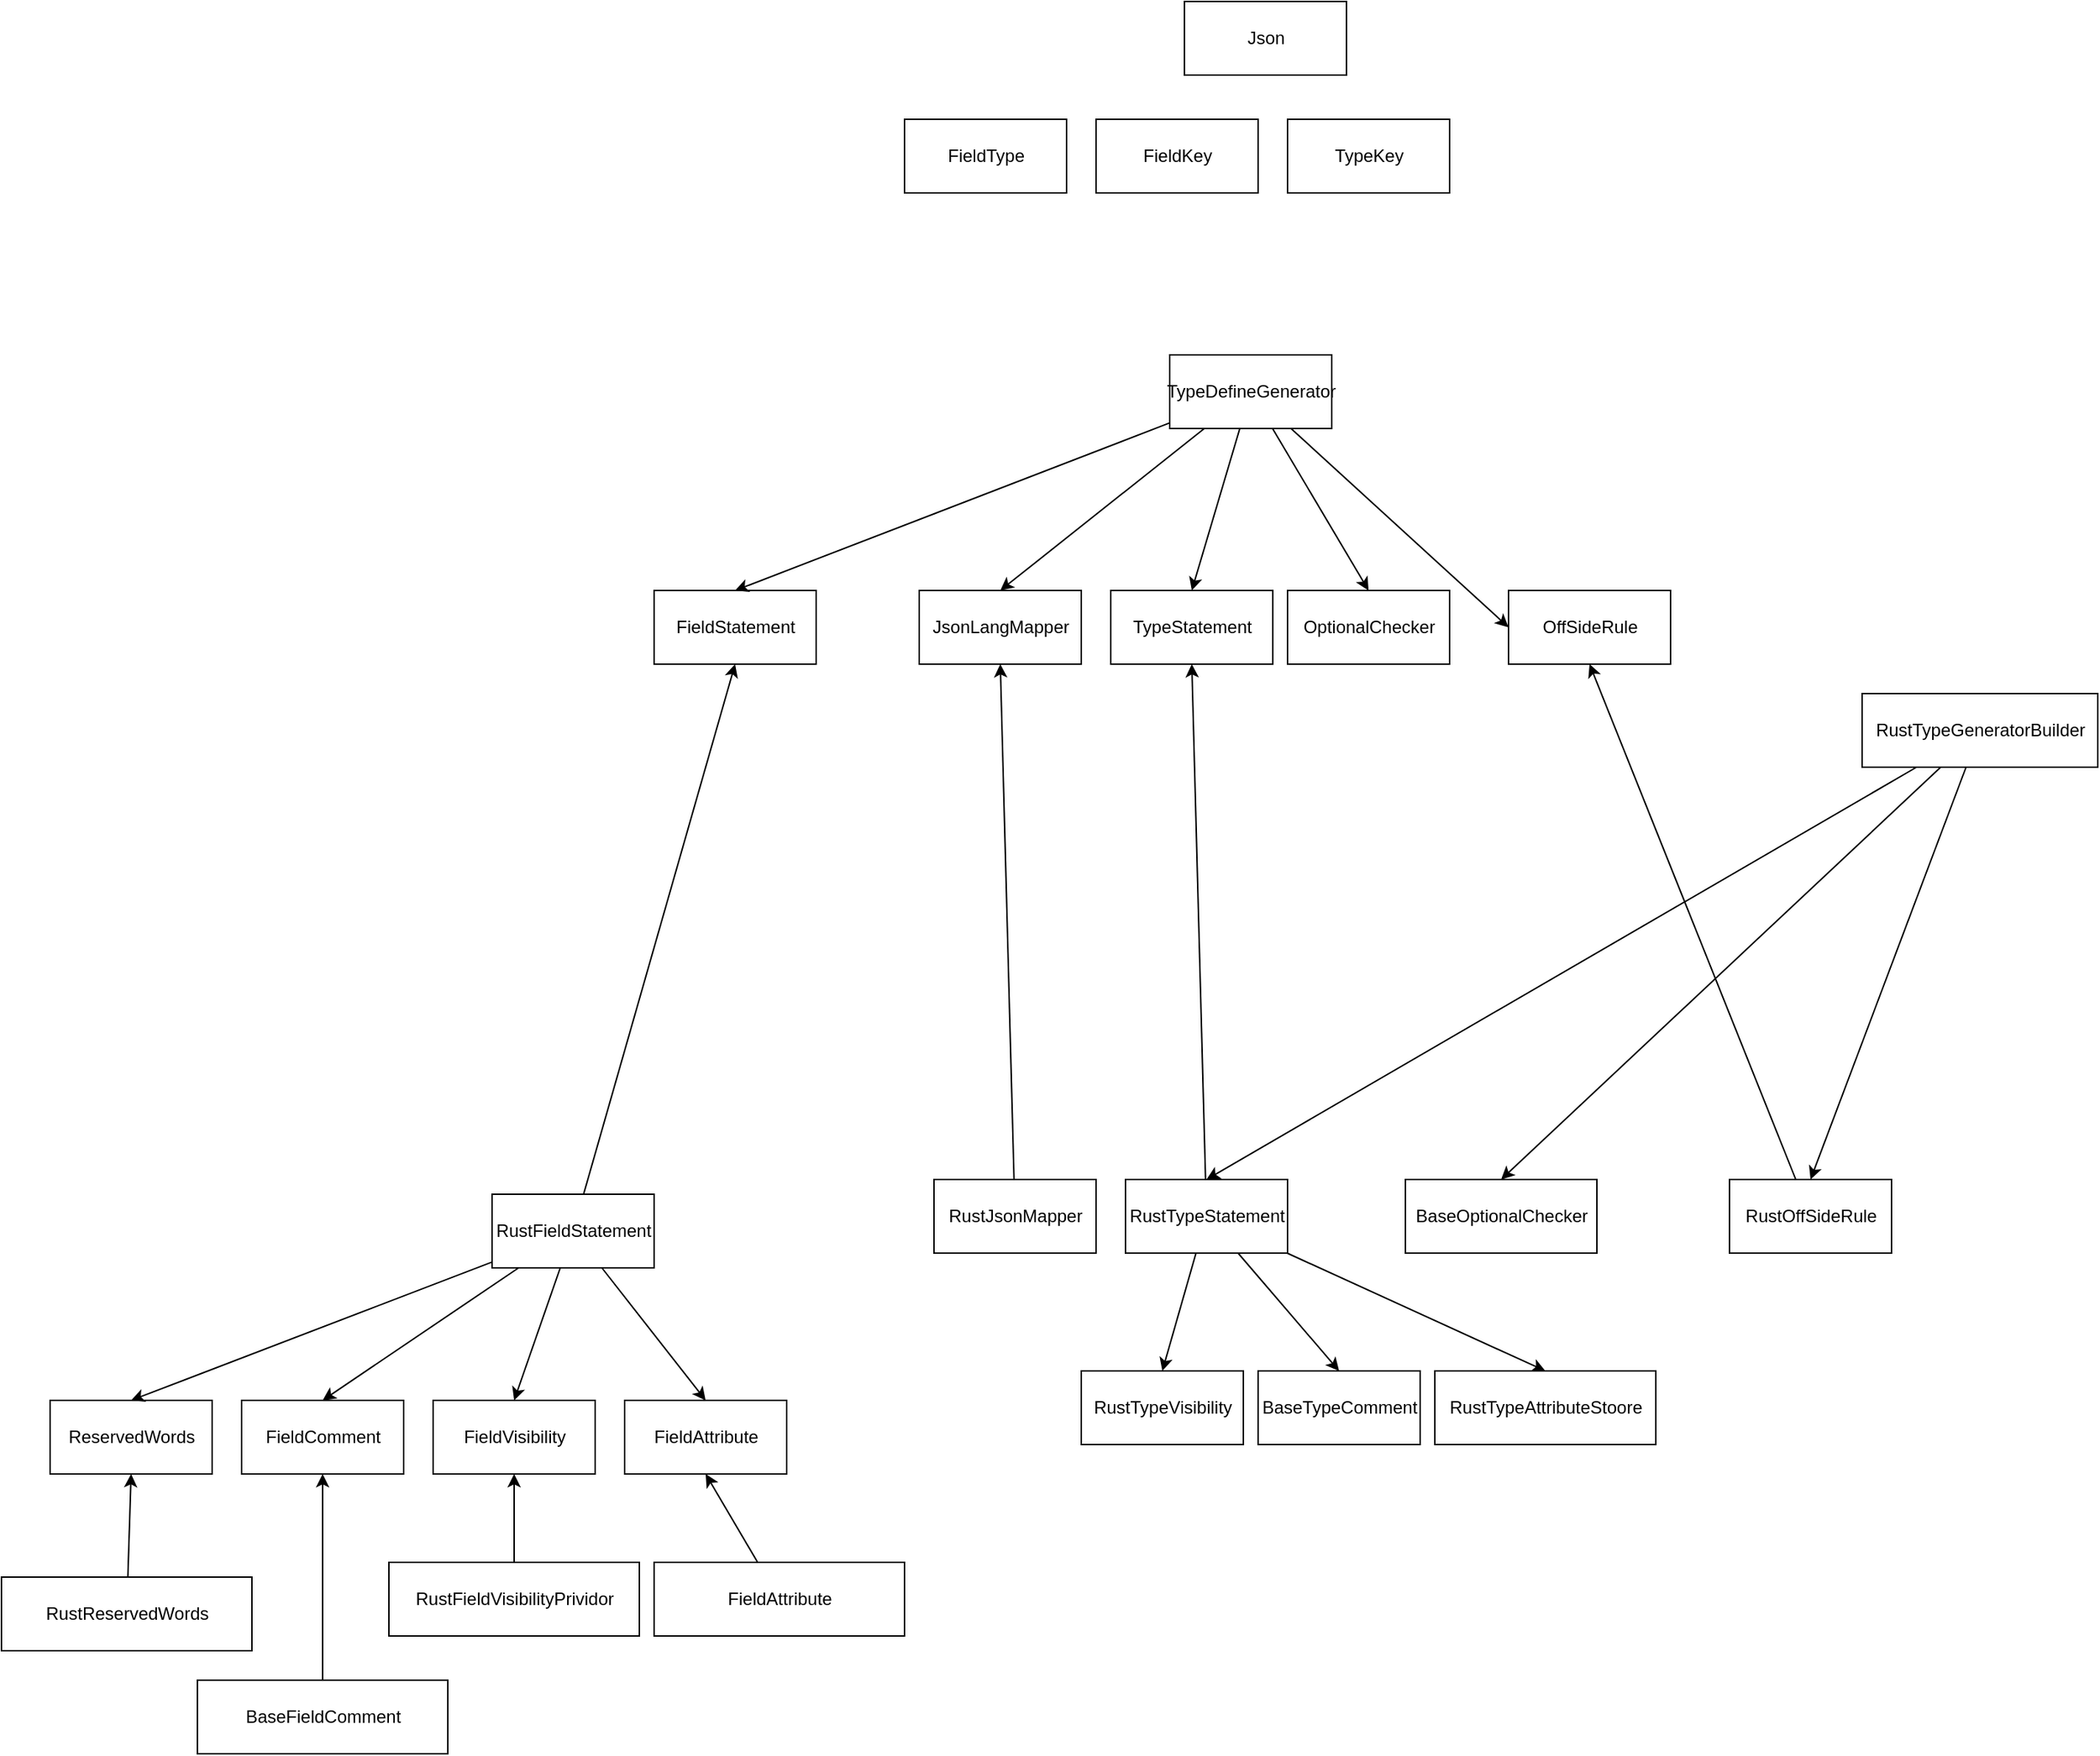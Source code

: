 <mxfile>
    <diagram id="KFrlGRgYa5cEv-i7NDKz" name="Page-1">
        <mxGraphModel dx="2202" dy="1894" grid="1" gridSize="10" guides="1" tooltips="1" connect="1" arrows="1" fold="1" page="1" pageScale="1" pageWidth="827" pageHeight="1169" math="0" shadow="0">
            <root>
                <mxCell id="0"/>
                <mxCell id="1" parent="0"/>
                <mxCell id="2" value="FieldStatement" style="html=1;" vertex="1" parent="1">
                    <mxGeometry x="-140" y="-350" width="110" height="50" as="geometry"/>
                </mxCell>
                <mxCell id="3" value="FieldAttribute" style="html=1;" vertex="1" parent="1">
                    <mxGeometry x="-160" y="200" width="110" height="50" as="geometry"/>
                </mxCell>
                <mxCell id="4" value="FieldComment" style="html=1;" vertex="1" parent="1">
                    <mxGeometry x="-420" y="200" width="110" height="50" as="geometry"/>
                </mxCell>
                <mxCell id="5" value="FieldVisibility" style="html=1;" vertex="1" parent="1">
                    <mxGeometry x="-290" y="200" width="110" height="50" as="geometry"/>
                </mxCell>
                <mxCell id="6" value="OffSideRule" style="html=1;" vertex="1" parent="1">
                    <mxGeometry x="440" y="-350" width="110" height="50" as="geometry"/>
                </mxCell>
                <mxCell id="8" value="ReservedWords" style="html=1;" vertex="1" parent="1">
                    <mxGeometry x="-550" y="200" width="110" height="50" as="geometry"/>
                </mxCell>
                <mxCell id="9" value="TypeStatement" style="html=1;" vertex="1" parent="1">
                    <mxGeometry x="170" y="-350" width="110" height="50" as="geometry"/>
                </mxCell>
                <mxCell id="10" value="RustTypeAttributeStoore" style="html=1;" vertex="1" parent="1">
                    <mxGeometry x="390" y="180" width="150" height="50" as="geometry"/>
                </mxCell>
                <mxCell id="11" value="BaseTypeComment" style="html=1;" vertex="1" parent="1">
                    <mxGeometry x="270" y="180" width="110" height="50" as="geometry"/>
                </mxCell>
                <mxCell id="14" style="edgeStyle=none;html=1;entryX=0.5;entryY=0;entryDx=0;entryDy=0;" edge="1" parent="1" source="12" target="7">
                    <mxGeometry relative="1" as="geometry"/>
                </mxCell>
                <mxCell id="18" style="edgeStyle=none;html=1;entryX=0.5;entryY=0;entryDx=0;entryDy=0;" edge="1" parent="1" source="12" target="16">
                    <mxGeometry relative="1" as="geometry"/>
                </mxCell>
                <mxCell id="25" style="edgeStyle=none;html=1;entryX=0;entryY=0.5;entryDx=0;entryDy=0;" edge="1" parent="1" source="12" target="6">
                    <mxGeometry relative="1" as="geometry"/>
                </mxCell>
                <mxCell id="82" style="edgeStyle=none;html=1;entryX=0.5;entryY=0;entryDx=0;entryDy=0;" edge="1" parent="1" source="12" target="9">
                    <mxGeometry relative="1" as="geometry"/>
                </mxCell>
                <mxCell id="83" style="edgeStyle=none;html=1;entryX=0.5;entryY=0;entryDx=0;entryDy=0;" edge="1" parent="1" source="12" target="2">
                    <mxGeometry relative="1" as="geometry"/>
                </mxCell>
                <mxCell id="12" value="TypeDefineGenerator" style="html=1;" vertex="1" parent="1">
                    <mxGeometry x="210" y="-510" width="110" height="50" as="geometry"/>
                </mxCell>
                <mxCell id="16" value="OptionalChecker" style="html=1;" vertex="1" parent="1">
                    <mxGeometry x="290" y="-350" width="110" height="50" as="geometry"/>
                </mxCell>
                <mxCell id="27" style="edgeStyle=none;html=1;entryX=0.5;entryY=1;entryDx=0;entryDy=0;" edge="1" parent="1" source="26" target="2">
                    <mxGeometry relative="1" as="geometry"/>
                </mxCell>
                <mxCell id="30" style="edgeStyle=none;html=1;entryX=0.5;entryY=0;entryDx=0;entryDy=0;" edge="1" parent="1" source="26" target="5">
                    <mxGeometry relative="1" as="geometry"/>
                </mxCell>
                <mxCell id="35" style="edgeStyle=none;html=1;entryX=0.5;entryY=0;entryDx=0;entryDy=0;" edge="1" parent="1" source="26" target="3">
                    <mxGeometry relative="1" as="geometry"/>
                </mxCell>
                <mxCell id="36" style="edgeStyle=none;html=1;entryX=0.5;entryY=0;entryDx=0;entryDy=0;" edge="1" parent="1" source="26" target="4">
                    <mxGeometry relative="1" as="geometry"/>
                </mxCell>
                <mxCell id="37" style="edgeStyle=none;html=1;entryX=0.5;entryY=0;entryDx=0;entryDy=0;" edge="1" parent="1" source="26" target="8">
                    <mxGeometry relative="1" as="geometry"/>
                </mxCell>
                <mxCell id="26" value="RustFieldStatement" style="html=1;" vertex="1" parent="1">
                    <mxGeometry x="-250" y="60" width="110" height="50" as="geometry"/>
                </mxCell>
                <mxCell id="29" style="edgeStyle=none;html=1;entryX=0.5;entryY=1;entryDx=0;entryDy=0;" edge="1" parent="1" source="28" target="5">
                    <mxGeometry relative="1" as="geometry"/>
                </mxCell>
                <mxCell id="28" value="RustFieldVisibilityPrividor" style="html=1;" vertex="1" parent="1">
                    <mxGeometry x="-320" y="310" width="170" height="50" as="geometry"/>
                </mxCell>
                <mxCell id="32" style="edgeStyle=none;html=1;entryX=0.5;entryY=1;entryDx=0;entryDy=0;" edge="1" parent="1" source="31" target="9">
                    <mxGeometry relative="1" as="geometry"/>
                </mxCell>
                <mxCell id="34" style="edgeStyle=none;html=1;entryX=0.5;entryY=0;entryDx=0;entryDy=0;" edge="1" parent="1" source="31" target="11">
                    <mxGeometry relative="1" as="geometry"/>
                </mxCell>
                <mxCell id="39" style="edgeStyle=none;html=1;entryX=0.5;entryY=0;entryDx=0;entryDy=0;" edge="1" parent="1" source="31" target="38">
                    <mxGeometry relative="1" as="geometry"/>
                </mxCell>
                <mxCell id="40" style="edgeStyle=none;html=1;entryX=0.5;entryY=0;entryDx=0;entryDy=0;" edge="1" parent="1" source="31" target="10">
                    <mxGeometry relative="1" as="geometry"/>
                </mxCell>
                <mxCell id="31" value="RustTypeStatement" style="html=1;" vertex="1" parent="1">
                    <mxGeometry x="180" y="50" width="110" height="50" as="geometry"/>
                </mxCell>
                <mxCell id="38" value="RustTypeVisibility" style="html=1;" vertex="1" parent="1">
                    <mxGeometry x="150" y="180" width="110" height="50" as="geometry"/>
                </mxCell>
                <mxCell id="43" style="edgeStyle=none;html=1;entryX=0.5;entryY=1;entryDx=0;entryDy=0;" edge="1" parent="1" source="41" target="6">
                    <mxGeometry relative="1" as="geometry"/>
                </mxCell>
                <mxCell id="41" value="RustOffSideRule" style="html=1;" vertex="1" parent="1">
                    <mxGeometry x="590" y="50" width="110" height="50" as="geometry"/>
                </mxCell>
                <mxCell id="44" value="BaseOptionalChecker" style="html=1;" vertex="1" parent="1">
                    <mxGeometry x="370" y="50" width="130" height="50" as="geometry"/>
                </mxCell>
                <mxCell id="48" style="edgeStyle=none;html=1;entryX=0.5;entryY=1;entryDx=0;entryDy=0;" edge="1" parent="1" source="46" target="7">
                    <mxGeometry relative="1" as="geometry"/>
                </mxCell>
                <mxCell id="46" value="RustJsonMapper" style="html=1;" vertex="1" parent="1">
                    <mxGeometry x="50" y="50" width="110" height="50" as="geometry"/>
                </mxCell>
                <mxCell id="51" style="edgeStyle=none;html=1;entryX=0.5;entryY=1;entryDx=0;entryDy=0;" edge="1" parent="1" source="50" target="4">
                    <mxGeometry relative="1" as="geometry"/>
                </mxCell>
                <mxCell id="50" value="BaseFieldComment" style="html=1;" vertex="1" parent="1">
                    <mxGeometry x="-450" y="390" width="170" height="50" as="geometry"/>
                </mxCell>
                <mxCell id="53" style="edgeStyle=none;html=1;entryX=0.5;entryY=1;entryDx=0;entryDy=0;" edge="1" parent="1" source="52" target="8">
                    <mxGeometry relative="1" as="geometry"/>
                </mxCell>
                <mxCell id="52" value="RustReservedWords" style="html=1;" vertex="1" parent="1">
                    <mxGeometry x="-583" y="320" width="170" height="50" as="geometry"/>
                </mxCell>
                <mxCell id="55" style="edgeStyle=none;html=1;entryX=0.5;entryY=1;entryDx=0;entryDy=0;" edge="1" parent="1" source="54" target="3">
                    <mxGeometry relative="1" as="geometry"/>
                </mxCell>
                <mxCell id="54" value="FieldAttribute" style="html=1;" vertex="1" parent="1">
                    <mxGeometry x="-140" y="310" width="170" height="50" as="geometry"/>
                </mxCell>
                <mxCell id="59" value="Json" style="html=1;" vertex="1" parent="1">
                    <mxGeometry x="220" y="-750" width="110" height="50" as="geometry"/>
                </mxCell>
                <mxCell id="61" value="FieldKey" style="html=1;" vertex="1" parent="1">
                    <mxGeometry x="160" y="-670" width="110" height="50" as="geometry"/>
                </mxCell>
                <mxCell id="62" value="FieldType" style="html=1;" vertex="1" parent="1">
                    <mxGeometry x="30" y="-670" width="110" height="50" as="geometry"/>
                </mxCell>
                <mxCell id="63" value="TypeKey" style="html=1;" vertex="1" parent="1">
                    <mxGeometry x="290" y="-670" width="110" height="50" as="geometry"/>
                </mxCell>
                <mxCell id="79" style="edgeStyle=none;html=1;entryX=0.5;entryY=0;entryDx=0;entryDy=0;" edge="1" parent="1" source="75" target="41">
                    <mxGeometry relative="1" as="geometry"/>
                </mxCell>
                <mxCell id="80" style="edgeStyle=none;html=1;entryX=0.5;entryY=0;entryDx=0;entryDy=0;" edge="1" parent="1" source="75" target="44">
                    <mxGeometry relative="1" as="geometry"/>
                </mxCell>
                <mxCell id="81" style="edgeStyle=none;html=1;entryX=0.5;entryY=0;entryDx=0;entryDy=0;" edge="1" parent="1" source="75" target="31">
                    <mxGeometry relative="1" as="geometry"/>
                </mxCell>
                <mxCell id="75" value="RustTypeGeneratorBuilder" style="html=1;" vertex="1" parent="1">
                    <mxGeometry x="680" y="-280" width="160" height="50" as="geometry"/>
                </mxCell>
                <mxCell id="7" value="JsonLangMapper" style="html=1;" vertex="1" parent="1">
                    <mxGeometry x="40" y="-350" width="110" height="50" as="geometry"/>
                </mxCell>
            </root>
        </mxGraphModel>
    </diagram>
</mxfile>
